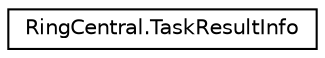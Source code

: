 digraph "Graphical Class Hierarchy"
{
 // LATEX_PDF_SIZE
  edge [fontname="Helvetica",fontsize="10",labelfontname="Helvetica",labelfontsize="10"];
  node [fontname="Helvetica",fontsize="10",shape=record];
  rankdir="LR";
  Node0 [label="RingCentral.TaskResultInfo",height=0.2,width=0.4,color="black", fillcolor="white", style="filled",URL="$classRingCentral_1_1TaskResultInfo.html",tooltip="Task detailed result. Returned for failed and completed tasks"];
}

